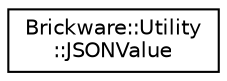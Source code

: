 digraph "Graphical Class Hierarchy"
{
  edge [fontname="Helvetica",fontsize="10",labelfontname="Helvetica",labelfontsize="10"];
  node [fontname="Helvetica",fontsize="10",shape=record];
  rankdir="LR";
  Node1 [label="Brickware::Utility\l::JSONValue",height=0.2,width=0.4,color="black", fillcolor="white", style="filled",URL="$unionBrickware_1_1Utility_1_1JSONValue.html"];
}
